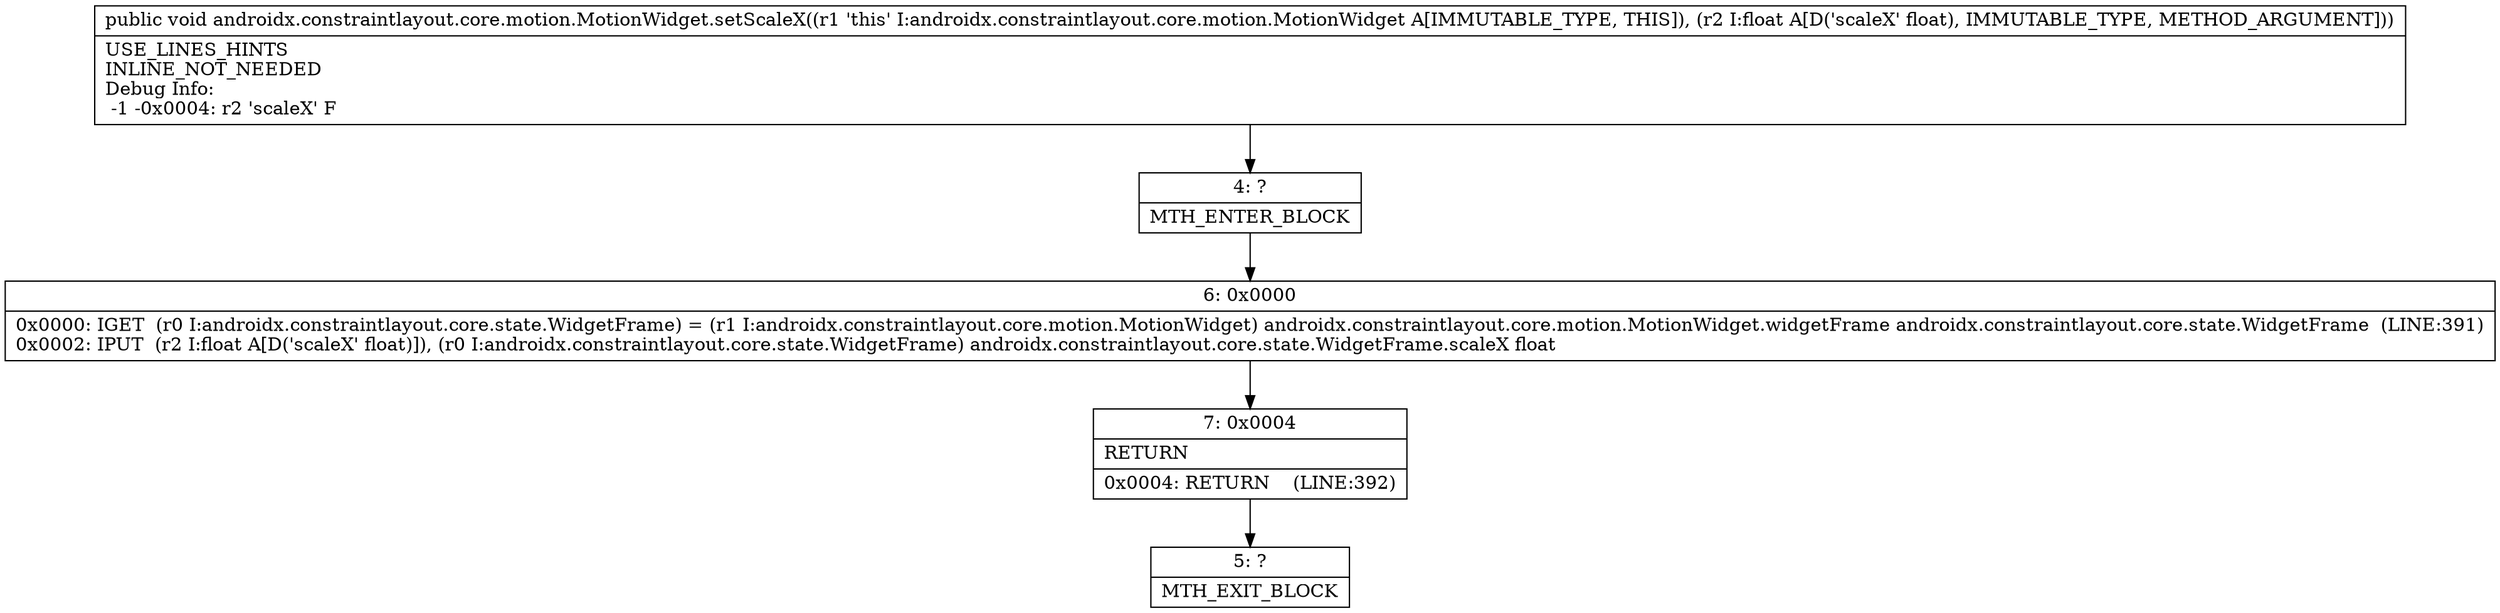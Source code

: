 digraph "CFG forandroidx.constraintlayout.core.motion.MotionWidget.setScaleX(F)V" {
Node_4 [shape=record,label="{4\:\ ?|MTH_ENTER_BLOCK\l}"];
Node_6 [shape=record,label="{6\:\ 0x0000|0x0000: IGET  (r0 I:androidx.constraintlayout.core.state.WidgetFrame) = (r1 I:androidx.constraintlayout.core.motion.MotionWidget) androidx.constraintlayout.core.motion.MotionWidget.widgetFrame androidx.constraintlayout.core.state.WidgetFrame  (LINE:391)\l0x0002: IPUT  (r2 I:float A[D('scaleX' float)]), (r0 I:androidx.constraintlayout.core.state.WidgetFrame) androidx.constraintlayout.core.state.WidgetFrame.scaleX float \l}"];
Node_7 [shape=record,label="{7\:\ 0x0004|RETURN\l|0x0004: RETURN    (LINE:392)\l}"];
Node_5 [shape=record,label="{5\:\ ?|MTH_EXIT_BLOCK\l}"];
MethodNode[shape=record,label="{public void androidx.constraintlayout.core.motion.MotionWidget.setScaleX((r1 'this' I:androidx.constraintlayout.core.motion.MotionWidget A[IMMUTABLE_TYPE, THIS]), (r2 I:float A[D('scaleX' float), IMMUTABLE_TYPE, METHOD_ARGUMENT]))  | USE_LINES_HINTS\lINLINE_NOT_NEEDED\lDebug Info:\l  \-1 \-0x0004: r2 'scaleX' F\l}"];
MethodNode -> Node_4;Node_4 -> Node_6;
Node_6 -> Node_7;
Node_7 -> Node_5;
}

